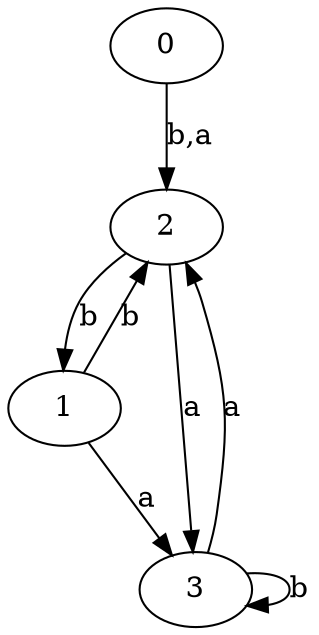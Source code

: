 digraph {
 ranksep=0.5;
 d2tdocpreamble = "\usetikzlibrary{automata}";
 d2tfigpreamble = "\tikzstyle{every state}= [ draw=blue!50,very thick,fill=blue!20]  \tikzstyle{auto}= [fill=white]";
 node [style="state"];
 edge [lblstyle="auto",topath="bend right", len=4  ]
  "0" [label="0",style = "state, initial"];
  "1" [label="1",];
  "2" [label="2",style = "state, accepting"];
  "3" [label="3",];
  "0" -> "2" [label="b,a"];
  "1" -> "2" [label="b"];
  "1" -> "3" [label="a"];
  "2" -> "1" [label="b"];
  "2" -> "3" [label="a"];
  "3" -> "2" [label="a"];
  "3" -> "3" [label="b",topath="loop above"];
}